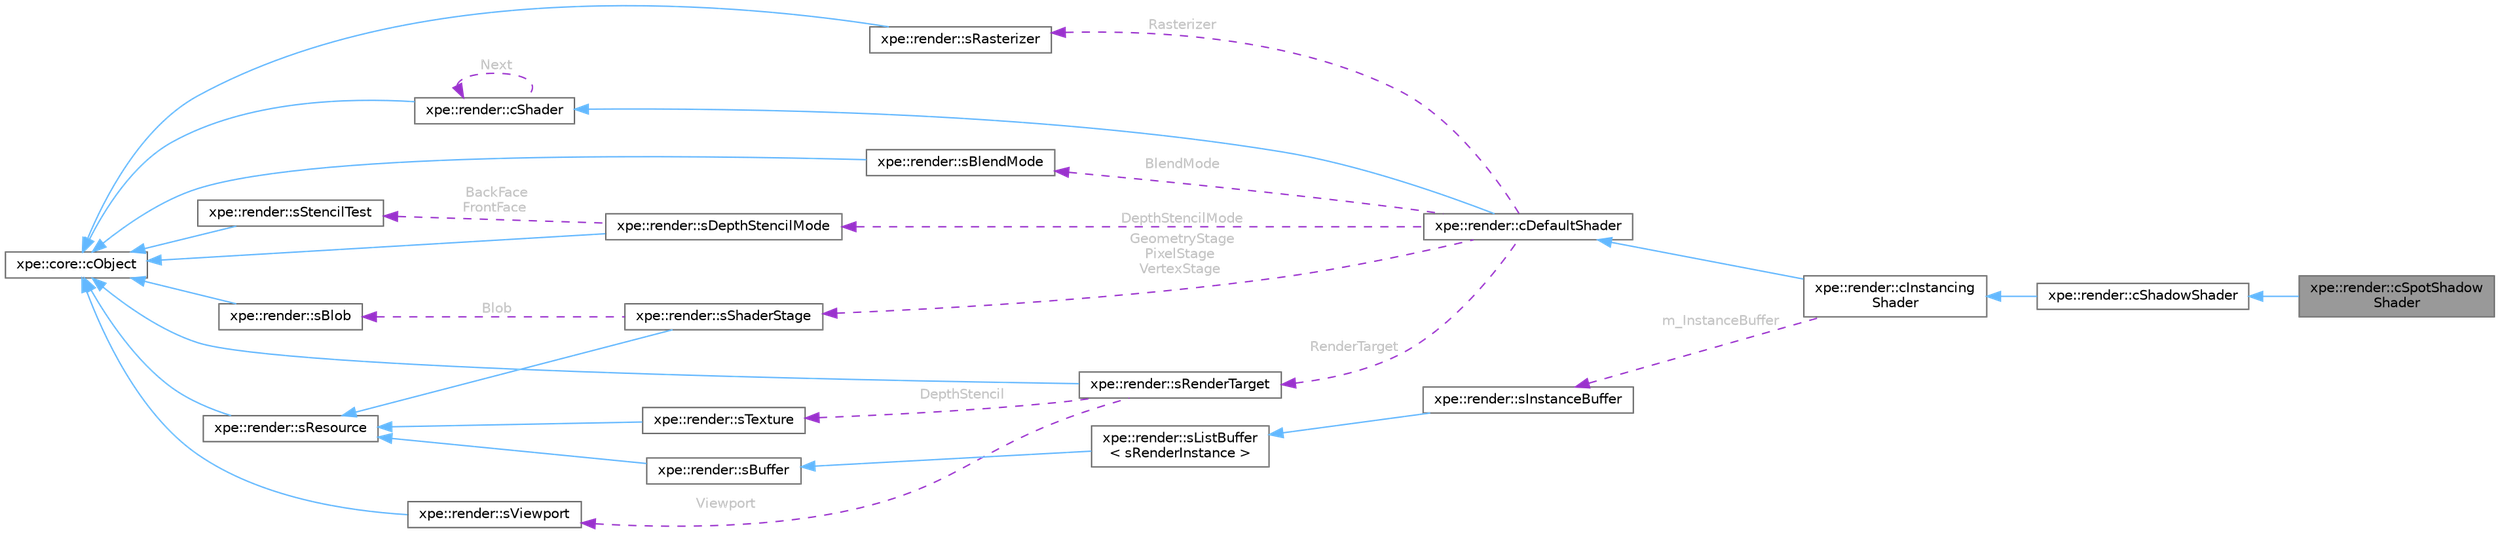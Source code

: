 digraph "xpe::render::cSpotShadowShader"
{
 // LATEX_PDF_SIZE
  bgcolor="transparent";
  edge [fontname=Helvetica,fontsize=10,labelfontname=Helvetica,labelfontsize=10];
  node [fontname=Helvetica,fontsize=10,shape=box,height=0.2,width=0.4];
  rankdir="LR";
  Node1 [id="Node000001",label="xpe::render::cSpotShadow\lShader",height=0.2,width=0.4,color="gray40", fillcolor="grey60", style="filled", fontcolor="black",tooltip=" "];
  Node2 -> Node1 [id="edge59_Node000001_Node000002",dir="back",color="steelblue1",style="solid",tooltip=" "];
  Node2 [id="Node000002",label="xpe::render::cShadowShader",height=0.2,width=0.4,color="gray40", fillcolor="white", style="filled",URL="$classxpe_1_1render_1_1c_shadow_shader.html",tooltip=" "];
  Node3 -> Node2 [id="edge60_Node000002_Node000003",dir="back",color="steelblue1",style="solid",tooltip=" "];
  Node3 [id="Node000003",label="xpe::render::cInstancing\lShader",height=0.2,width=0.4,color="gray40", fillcolor="white", style="filled",URL="$classxpe_1_1render_1_1c_instancing_shader.html",tooltip=" "];
  Node4 -> Node3 [id="edge61_Node000003_Node000004",dir="back",color="steelblue1",style="solid",tooltip=" "];
  Node4 [id="Node000004",label="xpe::render::cDefaultShader",height=0.2,width=0.4,color="gray40", fillcolor="white", style="filled",URL="$classxpe_1_1render_1_1c_default_shader.html",tooltip=" "];
  Node5 -> Node4 [id="edge62_Node000004_Node000005",dir="back",color="steelblue1",style="solid",tooltip=" "];
  Node5 [id="Node000005",label="xpe::render::cShader",height=0.2,width=0.4,color="gray40", fillcolor="white", style="filled",URL="$classxpe_1_1render_1_1c_shader.html",tooltip=" "];
  Node6 -> Node5 [id="edge63_Node000005_Node000006",dir="back",color="steelblue1",style="solid",tooltip=" "];
  Node6 [id="Node000006",label="xpe::core::cObject",height=0.2,width=0.4,color="gray40", fillcolor="white", style="filled",URL="$classxpe_1_1core_1_1c_object.html",tooltip=" "];
  Node5 -> Node5 [id="edge64_Node000005_Node000005",dir="back",color="darkorchid3",style="dashed",tooltip=" ",label=" Next",fontcolor="grey" ];
  Node7 -> Node4 [id="edge65_Node000004_Node000007",dir="back",color="darkorchid3",style="dashed",tooltip=" ",label=" GeometryStage\nPixelStage\nVertexStage",fontcolor="grey" ];
  Node7 [id="Node000007",label="xpe::render::sShaderStage",height=0.2,width=0.4,color="gray40", fillcolor="white", style="filled",URL="$structxpe_1_1render_1_1s_shader_stage.html",tooltip=" "];
  Node8 -> Node7 [id="edge66_Node000007_Node000008",dir="back",color="steelblue1",style="solid",tooltip=" "];
  Node8 [id="Node000008",label="xpe::render::sResource",height=0.2,width=0.4,color="gray40", fillcolor="white", style="filled",URL="$structxpe_1_1render_1_1s_resource.html",tooltip=" "];
  Node6 -> Node8 [id="edge67_Node000008_Node000006",dir="back",color="steelblue1",style="solid",tooltip=" "];
  Node9 -> Node7 [id="edge68_Node000007_Node000009",dir="back",color="darkorchid3",style="dashed",tooltip=" ",label=" Blob",fontcolor="grey" ];
  Node9 [id="Node000009",label="xpe::render::sBlob",height=0.2,width=0.4,color="gray40", fillcolor="white", style="filled",URL="$structxpe_1_1render_1_1s_blob.html",tooltip=" "];
  Node6 -> Node9 [id="edge69_Node000009_Node000006",dir="back",color="steelblue1",style="solid",tooltip=" "];
  Node10 -> Node4 [id="edge70_Node000004_Node000010",dir="back",color="darkorchid3",style="dashed",tooltip=" ",label=" RenderTarget",fontcolor="grey" ];
  Node10 [id="Node000010",label="xpe::render::sRenderTarget",height=0.2,width=0.4,color="gray40", fillcolor="white", style="filled",URL="$structxpe_1_1render_1_1s_render_target.html",tooltip=" "];
  Node6 -> Node10 [id="edge71_Node000010_Node000006",dir="back",color="steelblue1",style="solid",tooltip=" "];
  Node11 -> Node10 [id="edge72_Node000010_Node000011",dir="back",color="darkorchid3",style="dashed",tooltip=" ",label=" DepthStencil",fontcolor="grey" ];
  Node11 [id="Node000011",label="xpe::render::sTexture",height=0.2,width=0.4,color="gray40", fillcolor="white", style="filled",URL="$structxpe_1_1render_1_1s_texture.html",tooltip=" "];
  Node8 -> Node11 [id="edge73_Node000011_Node000008",dir="back",color="steelblue1",style="solid",tooltip=" "];
  Node12 -> Node10 [id="edge74_Node000010_Node000012",dir="back",color="darkorchid3",style="dashed",tooltip=" ",label=" Viewport",fontcolor="grey" ];
  Node12 [id="Node000012",label="xpe::render::sViewport",height=0.2,width=0.4,color="gray40", fillcolor="white", style="filled",URL="$structxpe_1_1render_1_1s_viewport.html",tooltip=" "];
  Node6 -> Node12 [id="edge75_Node000012_Node000006",dir="back",color="steelblue1",style="solid",tooltip=" "];
  Node13 -> Node4 [id="edge76_Node000004_Node000013",dir="back",color="darkorchid3",style="dashed",tooltip=" ",label=" Rasterizer",fontcolor="grey" ];
  Node13 [id="Node000013",label="xpe::render::sRasterizer",height=0.2,width=0.4,color="gray40", fillcolor="white", style="filled",URL="$structxpe_1_1render_1_1s_rasterizer.html",tooltip=" "];
  Node6 -> Node13 [id="edge77_Node000013_Node000006",dir="back",color="steelblue1",style="solid",tooltip=" "];
  Node14 -> Node4 [id="edge78_Node000004_Node000014",dir="back",color="darkorchid3",style="dashed",tooltip=" ",label=" DepthStencilMode",fontcolor="grey" ];
  Node14 [id="Node000014",label="xpe::render::sDepthStencilMode",height=0.2,width=0.4,color="gray40", fillcolor="white", style="filled",URL="$structxpe_1_1render_1_1s_depth_stencil_mode.html",tooltip=" "];
  Node6 -> Node14 [id="edge79_Node000014_Node000006",dir="back",color="steelblue1",style="solid",tooltip=" "];
  Node15 -> Node14 [id="edge80_Node000014_Node000015",dir="back",color="darkorchid3",style="dashed",tooltip=" ",label=" BackFace\nFrontFace",fontcolor="grey" ];
  Node15 [id="Node000015",label="xpe::render::sStencilTest",height=0.2,width=0.4,color="gray40", fillcolor="white", style="filled",URL="$structxpe_1_1render_1_1s_stencil_test.html",tooltip=" "];
  Node6 -> Node15 [id="edge81_Node000015_Node000006",dir="back",color="steelblue1",style="solid",tooltip=" "];
  Node16 -> Node4 [id="edge82_Node000004_Node000016",dir="back",color="darkorchid3",style="dashed",tooltip=" ",label=" BlendMode",fontcolor="grey" ];
  Node16 [id="Node000016",label="xpe::render::sBlendMode",height=0.2,width=0.4,color="gray40", fillcolor="white", style="filled",URL="$structxpe_1_1render_1_1s_blend_mode.html",tooltip=" "];
  Node6 -> Node16 [id="edge83_Node000016_Node000006",dir="back",color="steelblue1",style="solid",tooltip=" "];
  Node17 -> Node3 [id="edge84_Node000003_Node000017",dir="back",color="darkorchid3",style="dashed",tooltip=" ",label=" m_InstanceBuffer",fontcolor="grey" ];
  Node17 [id="Node000017",label="xpe::render::sInstanceBuffer",height=0.2,width=0.4,color="gray40", fillcolor="white", style="filled",URL="$structxpe_1_1render_1_1s_instance_buffer.html",tooltip=" "];
  Node18 -> Node17 [id="edge85_Node000017_Node000018",dir="back",color="steelblue1",style="solid",tooltip=" "];
  Node18 [id="Node000018",label="xpe::render::sListBuffer\l\< sRenderInstance \>",height=0.2,width=0.4,color="gray40", fillcolor="white", style="filled",URL="$classxpe_1_1render_1_1s_list_buffer.html",tooltip=" "];
  Node19 -> Node18 [id="edge86_Node000018_Node000019",dir="back",color="steelblue1",style="solid",tooltip=" "];
  Node19 [id="Node000019",label="xpe::render::sBuffer",height=0.2,width=0.4,color="gray40", fillcolor="white", style="filled",URL="$structxpe_1_1render_1_1s_buffer.html",tooltip=" "];
  Node8 -> Node19 [id="edge87_Node000019_Node000008",dir="back",color="steelblue1",style="solid",tooltip=" "];
}
